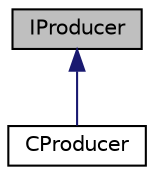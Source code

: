 digraph "IProducer"
{
  edge [fontname="Helvetica",fontsize="10",labelfontname="Helvetica",labelfontsize="10"];
  node [fontname="Helvetica",fontsize="10",shape=record];
  Node1 [label="IProducer",height=0.2,width=0.4,color="black", fillcolor="grey75", style="filled", fontcolor="black"];
  Node1 -> Node2 [dir="back",color="midnightblue",fontsize="10",style="solid",fontname="Helvetica"];
  Node2 [label="CProducer",height=0.2,width=0.4,color="black", fillcolor="white", style="filled",URL="$classCProducer.html",tooltip="Реализация интерфейса класса Producer При помощи фабрики создает башню и делает все побочные действия..."];
}
